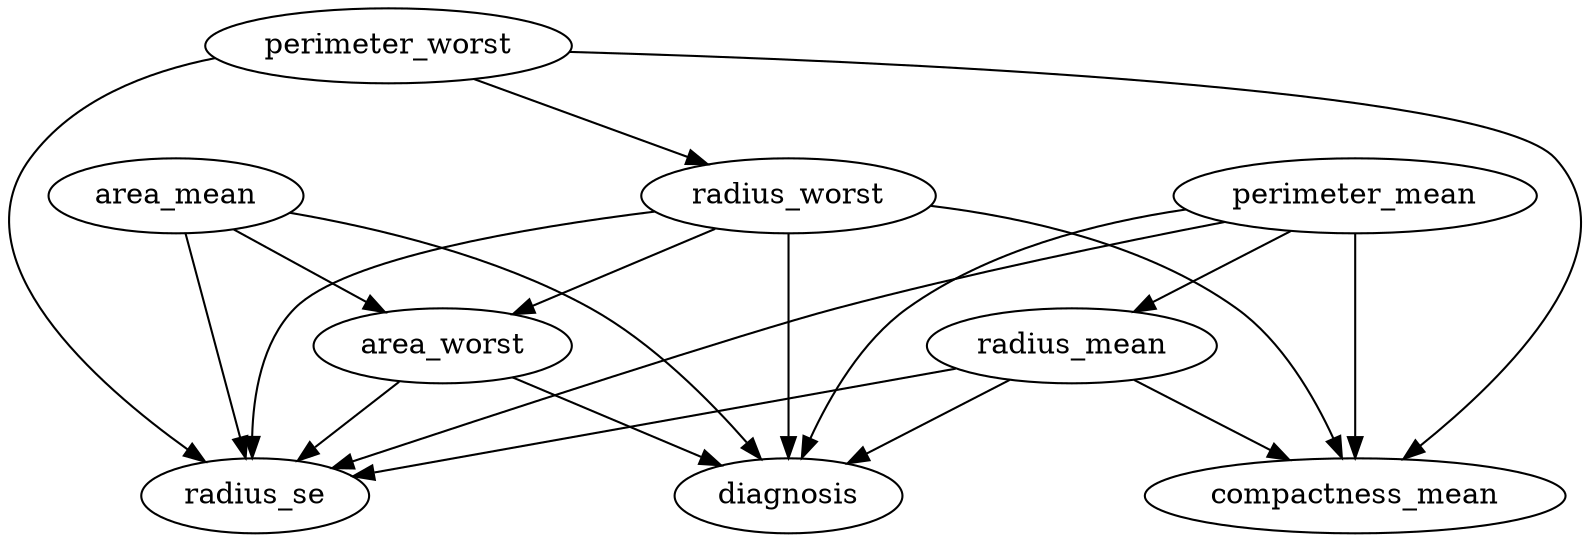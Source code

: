 strict digraph  {
diagnosis;
perimeter_mean;
radius_mean;
area_mean;
compactness_mean;
radius_worst;
area_worst;
perimeter_worst;
radius_se;
perimeter_mean -> diagnosis  [origin=learned, weight="2.24979800244088"];
perimeter_mean -> radius_mean  [origin=learned, weight="0.8537547731861225"];
perimeter_mean -> compactness_mean  [origin=learned, weight="13.487642413731637"];
perimeter_mean -> radius_se  [origin=learned, weight="5.165070543804454"];
radius_mean -> diagnosis  [origin=learned, weight="-4.712419474587908"];
radius_mean -> compactness_mean  [origin=learned, weight="-12.974157121796404"];
radius_mean -> radius_se  [origin=learned, weight="-8.501733605038382"];
area_mean -> diagnosis  [origin=learned, weight="1.7832730454511747"];
area_mean -> area_worst  [origin=learned, weight="0.9330299703964372"];
area_mean -> radius_se  [origin=learned, weight="3.4341688360490314"];
radius_worst -> diagnosis  [origin=learned, weight="4.607562544634441"];
radius_worst -> compactness_mean  [origin=learned, weight="1.9069806290891786"];
radius_worst -> area_worst  [origin=learned, weight="0.9338965047591001"];
radius_worst -> radius_se  [origin=learned, weight="3.059424947964569"];
area_worst -> diagnosis  [origin=learned, weight="-2.6573925061206167"];
area_worst -> radius_se  [origin=learned, weight="-1.1887120503835378"];
perimeter_worst -> compactness_mean  [origin=learned, weight="-1.0537107326537942"];
perimeter_worst -> radius_worst  [origin=learned, weight="0.9873474462179546"];
perimeter_worst -> radius_se  [origin=learned, weight="-1.1729034199466448"];
}
